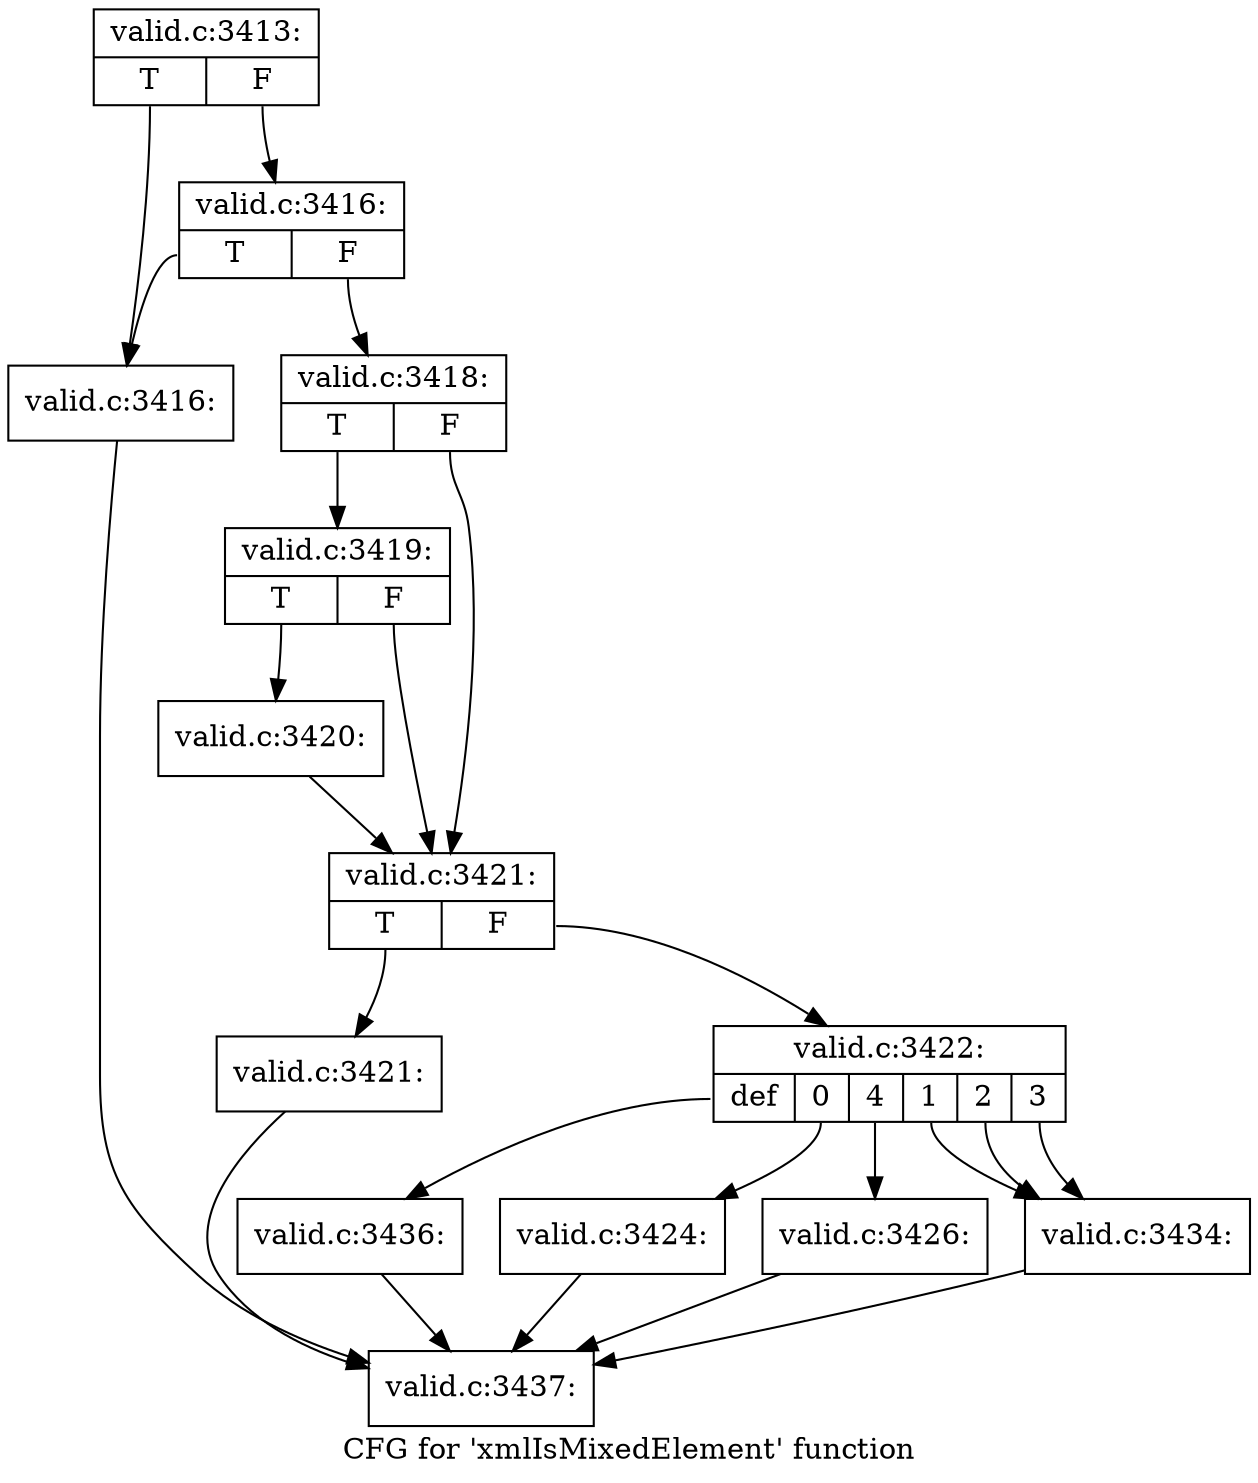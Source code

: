 digraph "CFG for 'xmlIsMixedElement' function" {
	label="CFG for 'xmlIsMixedElement' function";

	Node0x55fa50d9aad0 [shape=record,label="{valid.c:3413:|{<s0>T|<s1>F}}"];
	Node0x55fa50d9aad0:s0 -> Node0x55fa50c003c0;
	Node0x55fa50d9aad0:s1 -> Node0x55fa50c00460;
	Node0x55fa50c00460 [shape=record,label="{valid.c:3416:|{<s0>T|<s1>F}}"];
	Node0x55fa50c00460:s0 -> Node0x55fa50c003c0;
	Node0x55fa50c00460:s1 -> Node0x55fa50c00410;
	Node0x55fa50c003c0 [shape=record,label="{valid.c:3416:}"];
	Node0x55fa50c003c0 -> Node0x55fa50d9ab20;
	Node0x55fa50c00410 [shape=record,label="{valid.c:3418:|{<s0>T|<s1>F}}"];
	Node0x55fa50c00410:s0 -> Node0x55fa50d9fc10;
	Node0x55fa50c00410:s1 -> Node0x55fa50d9fbc0;
	Node0x55fa50d9fc10 [shape=record,label="{valid.c:3419:|{<s0>T|<s1>F}}"];
	Node0x55fa50d9fc10:s0 -> Node0x55fa50d9fb70;
	Node0x55fa50d9fc10:s1 -> Node0x55fa50d9fbc0;
	Node0x55fa50d9fb70 [shape=record,label="{valid.c:3420:}"];
	Node0x55fa50d9fb70 -> Node0x55fa50d9fbc0;
	Node0x55fa50d9fbc0 [shape=record,label="{valid.c:3421:|{<s0>T|<s1>F}}"];
	Node0x55fa50d9fbc0:s0 -> Node0x55fa50da0680;
	Node0x55fa50d9fbc0:s1 -> Node0x55fa50da06d0;
	Node0x55fa50da0680 [shape=record,label="{valid.c:3421:}"];
	Node0x55fa50da0680 -> Node0x55fa50d9ab20;
	Node0x55fa50da06d0 [shape=record,label="{valid.c:3422:|{<s0>def|<s1>0|<s2>4|<s3>1|<s4>2|<s5>3}}"];
	Node0x55fa50da06d0:s0 -> Node0x55fa50da0b60;
	Node0x55fa50da06d0:s1 -> Node0x55fa50da1070;
	Node0x55fa50da06d0:s2 -> Node0x55fa50da1260;
	Node0x55fa50da06d0:s3 -> Node0x55fa50da1420;
	Node0x55fa50da06d0:s4 -> Node0x55fa50da1420;
	Node0x55fa50da06d0:s5 -> Node0x55fa50da1420;
	Node0x55fa50da1070 [shape=record,label="{valid.c:3424:}"];
	Node0x55fa50da1070 -> Node0x55fa50d9ab20;
	Node0x55fa50da1260 [shape=record,label="{valid.c:3426:}"];
	Node0x55fa50da1260 -> Node0x55fa50d9ab20;
	Node0x55fa50da1420 [shape=record,label="{valid.c:3434:}"];
	Node0x55fa50da1420 -> Node0x55fa50d9ab20;
	Node0x55fa50da0b60 [shape=record,label="{valid.c:3436:}"];
	Node0x55fa50da0b60 -> Node0x55fa50d9ab20;
	Node0x55fa50d9ab20 [shape=record,label="{valid.c:3437:}"];
}
